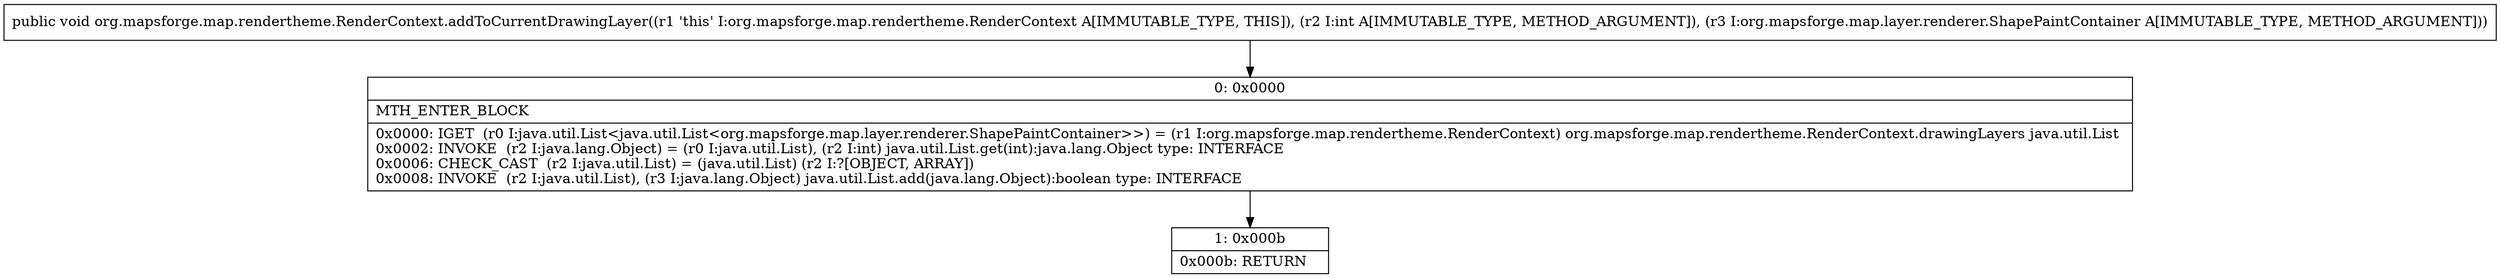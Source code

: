 digraph "CFG fororg.mapsforge.map.rendertheme.RenderContext.addToCurrentDrawingLayer(ILorg\/mapsforge\/map\/layer\/renderer\/ShapePaintContainer;)V" {
Node_0 [shape=record,label="{0\:\ 0x0000|MTH_ENTER_BLOCK\l|0x0000: IGET  (r0 I:java.util.List\<java.util.List\<org.mapsforge.map.layer.renderer.ShapePaintContainer\>\>) = (r1 I:org.mapsforge.map.rendertheme.RenderContext) org.mapsforge.map.rendertheme.RenderContext.drawingLayers java.util.List \l0x0002: INVOKE  (r2 I:java.lang.Object) = (r0 I:java.util.List), (r2 I:int) java.util.List.get(int):java.lang.Object type: INTERFACE \l0x0006: CHECK_CAST  (r2 I:java.util.List) = (java.util.List) (r2 I:?[OBJECT, ARRAY]) \l0x0008: INVOKE  (r2 I:java.util.List), (r3 I:java.lang.Object) java.util.List.add(java.lang.Object):boolean type: INTERFACE \l}"];
Node_1 [shape=record,label="{1\:\ 0x000b|0x000b: RETURN   \l}"];
MethodNode[shape=record,label="{public void org.mapsforge.map.rendertheme.RenderContext.addToCurrentDrawingLayer((r1 'this' I:org.mapsforge.map.rendertheme.RenderContext A[IMMUTABLE_TYPE, THIS]), (r2 I:int A[IMMUTABLE_TYPE, METHOD_ARGUMENT]), (r3 I:org.mapsforge.map.layer.renderer.ShapePaintContainer A[IMMUTABLE_TYPE, METHOD_ARGUMENT])) }"];
MethodNode -> Node_0;
Node_0 -> Node_1;
}

